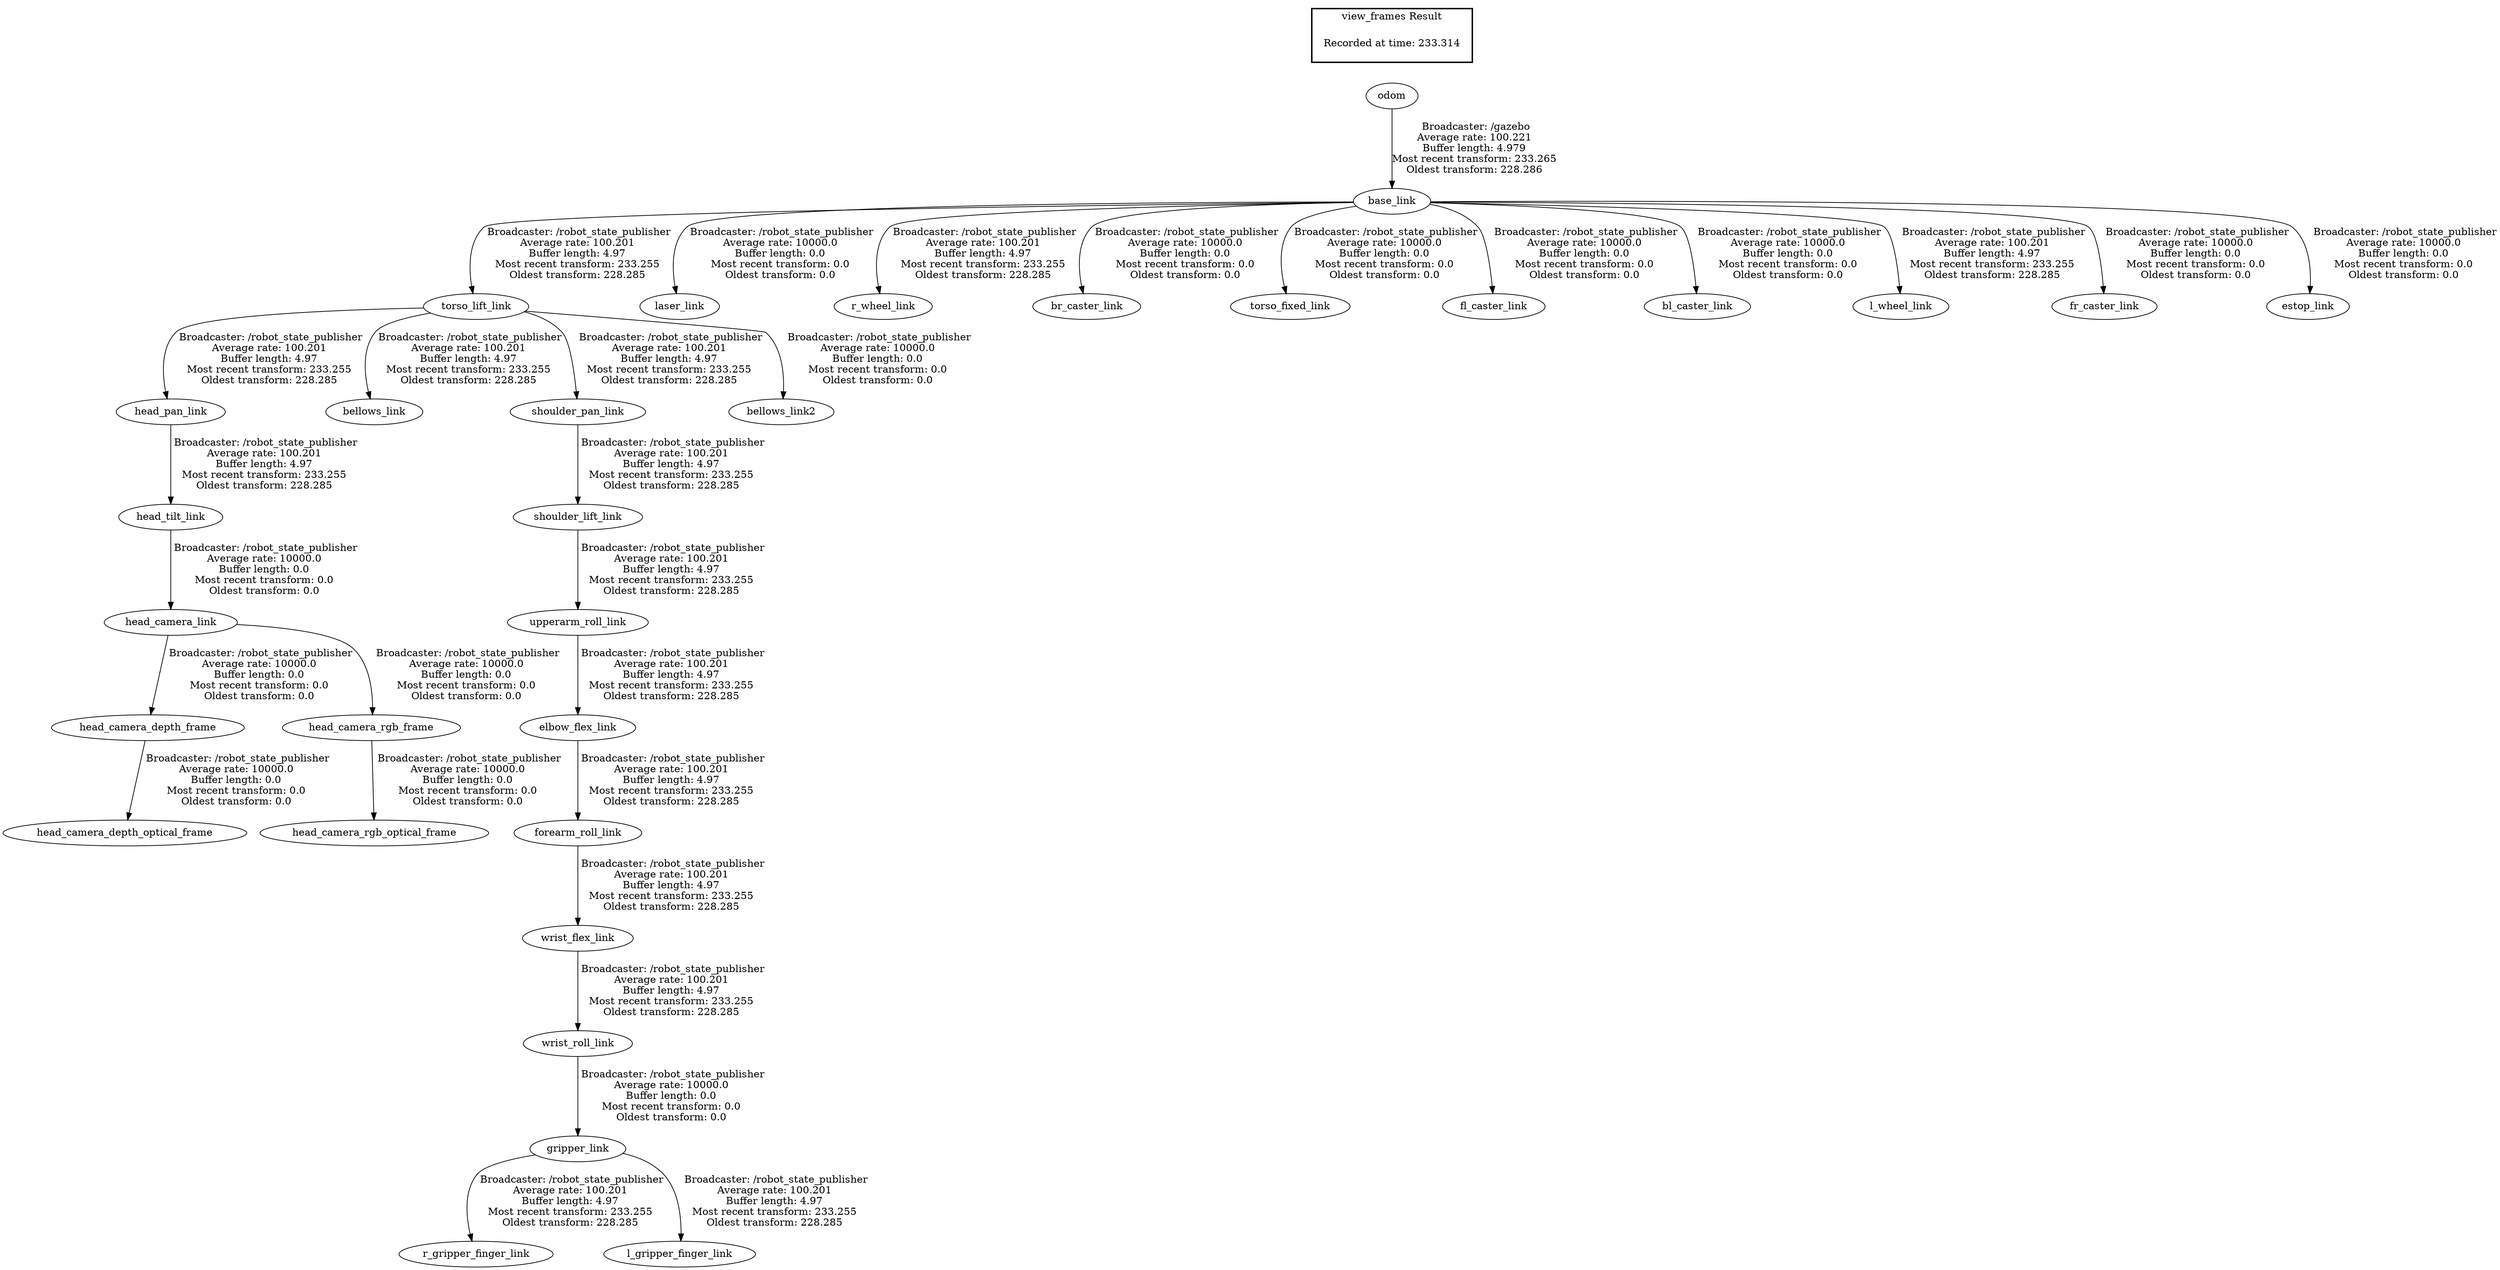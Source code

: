 digraph G {
"gripper_link" -> "r_gripper_finger_link"[label=" Broadcaster: /robot_state_publisher\nAverage rate: 100.201\nBuffer length: 4.97\nMost recent transform: 233.255\nOldest transform: 228.285\n"];
"base_link" -> "torso_lift_link"[label=" Broadcaster: /robot_state_publisher\nAverage rate: 100.201\nBuffer length: 4.97\nMost recent transform: 233.255\nOldest transform: 228.285\n"];
"head_camera_link" -> "head_camera_depth_frame"[label=" Broadcaster: /robot_state_publisher\nAverage rate: 10000.0\nBuffer length: 0.0\nMost recent transform: 0.0\nOldest transform: 0.0\n"];
"head_pan_link" -> "head_tilt_link"[label=" Broadcaster: /robot_state_publisher\nAverage rate: 100.201\nBuffer length: 4.97\nMost recent transform: 233.255\nOldest transform: 228.285\n"];
"base_link" -> "laser_link"[label=" Broadcaster: /robot_state_publisher\nAverage rate: 10000.0\nBuffer length: 0.0\nMost recent transform: 0.0\nOldest transform: 0.0\n"];
"upperarm_roll_link" -> "elbow_flex_link"[label=" Broadcaster: /robot_state_publisher\nAverage rate: 100.201\nBuffer length: 4.97\nMost recent transform: 233.255\nOldest transform: 228.285\n"];
"torso_lift_link" -> "head_pan_link"[label=" Broadcaster: /robot_state_publisher\nAverage rate: 100.201\nBuffer length: 4.97\nMost recent transform: 233.255\nOldest transform: 228.285\n"];
"head_camera_rgb_frame" -> "head_camera_rgb_optical_frame"[label=" Broadcaster: /robot_state_publisher\nAverage rate: 10000.0\nBuffer length: 0.0\nMost recent transform: 0.0\nOldest transform: 0.0\n"];
"torso_lift_link" -> "bellows_link"[label=" Broadcaster: /robot_state_publisher\nAverage rate: 100.201\nBuffer length: 4.97\nMost recent transform: 233.255\nOldest transform: 228.285\n"];
"shoulder_pan_link" -> "shoulder_lift_link"[label=" Broadcaster: /robot_state_publisher\nAverage rate: 100.201\nBuffer length: 4.97\nMost recent transform: 233.255\nOldest transform: 228.285\n"];
"base_link" -> "r_wheel_link"[label=" Broadcaster: /robot_state_publisher\nAverage rate: 100.201\nBuffer length: 4.97\nMost recent transform: 233.255\nOldest transform: 228.285\n"];
"gripper_link" -> "l_gripper_finger_link"[label=" Broadcaster: /robot_state_publisher\nAverage rate: 100.201\nBuffer length: 4.97\nMost recent transform: 233.255\nOldest transform: 228.285\n"];
"head_tilt_link" -> "head_camera_link"[label=" Broadcaster: /robot_state_publisher\nAverage rate: 10000.0\nBuffer length: 0.0\nMost recent transform: 0.0\nOldest transform: 0.0\n"];
"base_link" -> "br_caster_link"[label=" Broadcaster: /robot_state_publisher\nAverage rate: 10000.0\nBuffer length: 0.0\nMost recent transform: 0.0\nOldest transform: 0.0\n"];
"base_link" -> "torso_fixed_link"[label=" Broadcaster: /robot_state_publisher\nAverage rate: 10000.0\nBuffer length: 0.0\nMost recent transform: 0.0\nOldest transform: 0.0\n"];
"base_link" -> "fl_caster_link"[label=" Broadcaster: /robot_state_publisher\nAverage rate: 10000.0\nBuffer length: 0.0\nMost recent transform: 0.0\nOldest transform: 0.0\n"];
"base_link" -> "bl_caster_link"[label=" Broadcaster: /robot_state_publisher\nAverage rate: 10000.0\nBuffer length: 0.0\nMost recent transform: 0.0\nOldest transform: 0.0\n"];
"torso_lift_link" -> "shoulder_pan_link"[label=" Broadcaster: /robot_state_publisher\nAverage rate: 100.201\nBuffer length: 4.97\nMost recent transform: 233.255\nOldest transform: 228.285\n"];
"wrist_roll_link" -> "gripper_link"[label=" Broadcaster: /robot_state_publisher\nAverage rate: 10000.0\nBuffer length: 0.0\nMost recent transform: 0.0\nOldest transform: 0.0\n"];
"base_link" -> "l_wheel_link"[label=" Broadcaster: /robot_state_publisher\nAverage rate: 100.201\nBuffer length: 4.97\nMost recent transform: 233.255\nOldest transform: 228.285\n"];
"head_camera_link" -> "head_camera_rgb_frame"[label=" Broadcaster: /robot_state_publisher\nAverage rate: 10000.0\nBuffer length: 0.0\nMost recent transform: 0.0\nOldest transform: 0.0\n"];
"elbow_flex_link" -> "forearm_roll_link"[label=" Broadcaster: /robot_state_publisher\nAverage rate: 100.201\nBuffer length: 4.97\nMost recent transform: 233.255\nOldest transform: 228.285\n"];
"wrist_flex_link" -> "wrist_roll_link"[label=" Broadcaster: /robot_state_publisher\nAverage rate: 100.201\nBuffer length: 4.97\nMost recent transform: 233.255\nOldest transform: 228.285\n"];
"base_link" -> "fr_caster_link"[label=" Broadcaster: /robot_state_publisher\nAverage rate: 10000.0\nBuffer length: 0.0\nMost recent transform: 0.0\nOldest transform: 0.0\n"];
"torso_lift_link" -> "bellows_link2"[label=" Broadcaster: /robot_state_publisher\nAverage rate: 10000.0\nBuffer length: 0.0\nMost recent transform: 0.0\nOldest transform: 0.0\n"];
"odom" -> "base_link"[label=" Broadcaster: /gazebo\nAverage rate: 100.221\nBuffer length: 4.979\nMost recent transform: 233.265\nOldest transform: 228.286\n"];
"base_link" -> "estop_link"[label=" Broadcaster: /robot_state_publisher\nAverage rate: 10000.0\nBuffer length: 0.0\nMost recent transform: 0.0\nOldest transform: 0.0\n"];
"head_camera_depth_frame" -> "head_camera_depth_optical_frame"[label=" Broadcaster: /robot_state_publisher\nAverage rate: 10000.0\nBuffer length: 0.0\nMost recent transform: 0.0\nOldest transform: 0.0\n"];
"forearm_roll_link" -> "wrist_flex_link"[label=" Broadcaster: /robot_state_publisher\nAverage rate: 100.201\nBuffer length: 4.97\nMost recent transform: 233.255\nOldest transform: 228.285\n"];
"shoulder_lift_link" -> "upperarm_roll_link"[label=" Broadcaster: /robot_state_publisher\nAverage rate: 100.201\nBuffer length: 4.97\nMost recent transform: 233.255\nOldest transform: 228.285\n"];
edge [style=invis];
 subgraph cluster_legend { style=bold; color=black; label ="view_frames Result";
"Recorded at time: 233.314"[ shape=plaintext ] ;
}->"odom";
}